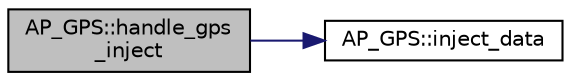 digraph "AP_GPS::handle_gps_inject"
{
 // INTERACTIVE_SVG=YES
  edge [fontname="Helvetica",fontsize="10",labelfontname="Helvetica",labelfontsize="10"];
  node [fontname="Helvetica",fontsize="10",shape=record];
  rankdir="LR";
  Node1 [label="AP_GPS::handle_gps\l_inject",height=0.2,width=0.4,color="black", fillcolor="grey75", style="filled", fontcolor="black"];
  Node1 -> Node2 [color="midnightblue",fontsize="10",style="solid",fontname="Helvetica"];
  Node2 [label="AP_GPS::inject_data",height=0.2,width=0.4,color="black", fillcolor="white", style="filled",URL="$classAP__GPS.html#aa712de51140898ff1942d428e2008ee7"];
}
